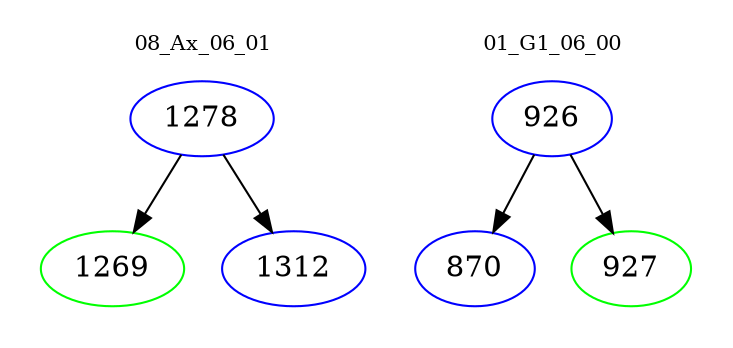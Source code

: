 digraph{
subgraph cluster_0 {
color = white
label = "08_Ax_06_01";
fontsize=10;
T0_1278 [label="1278", color="blue"]
T0_1278 -> T0_1269 [color="black"]
T0_1269 [label="1269", color="green"]
T0_1278 -> T0_1312 [color="black"]
T0_1312 [label="1312", color="blue"]
}
subgraph cluster_1 {
color = white
label = "01_G1_06_00";
fontsize=10;
T1_926 [label="926", color="blue"]
T1_926 -> T1_870 [color="black"]
T1_870 [label="870", color="blue"]
T1_926 -> T1_927 [color="black"]
T1_927 [label="927", color="green"]
}
}

